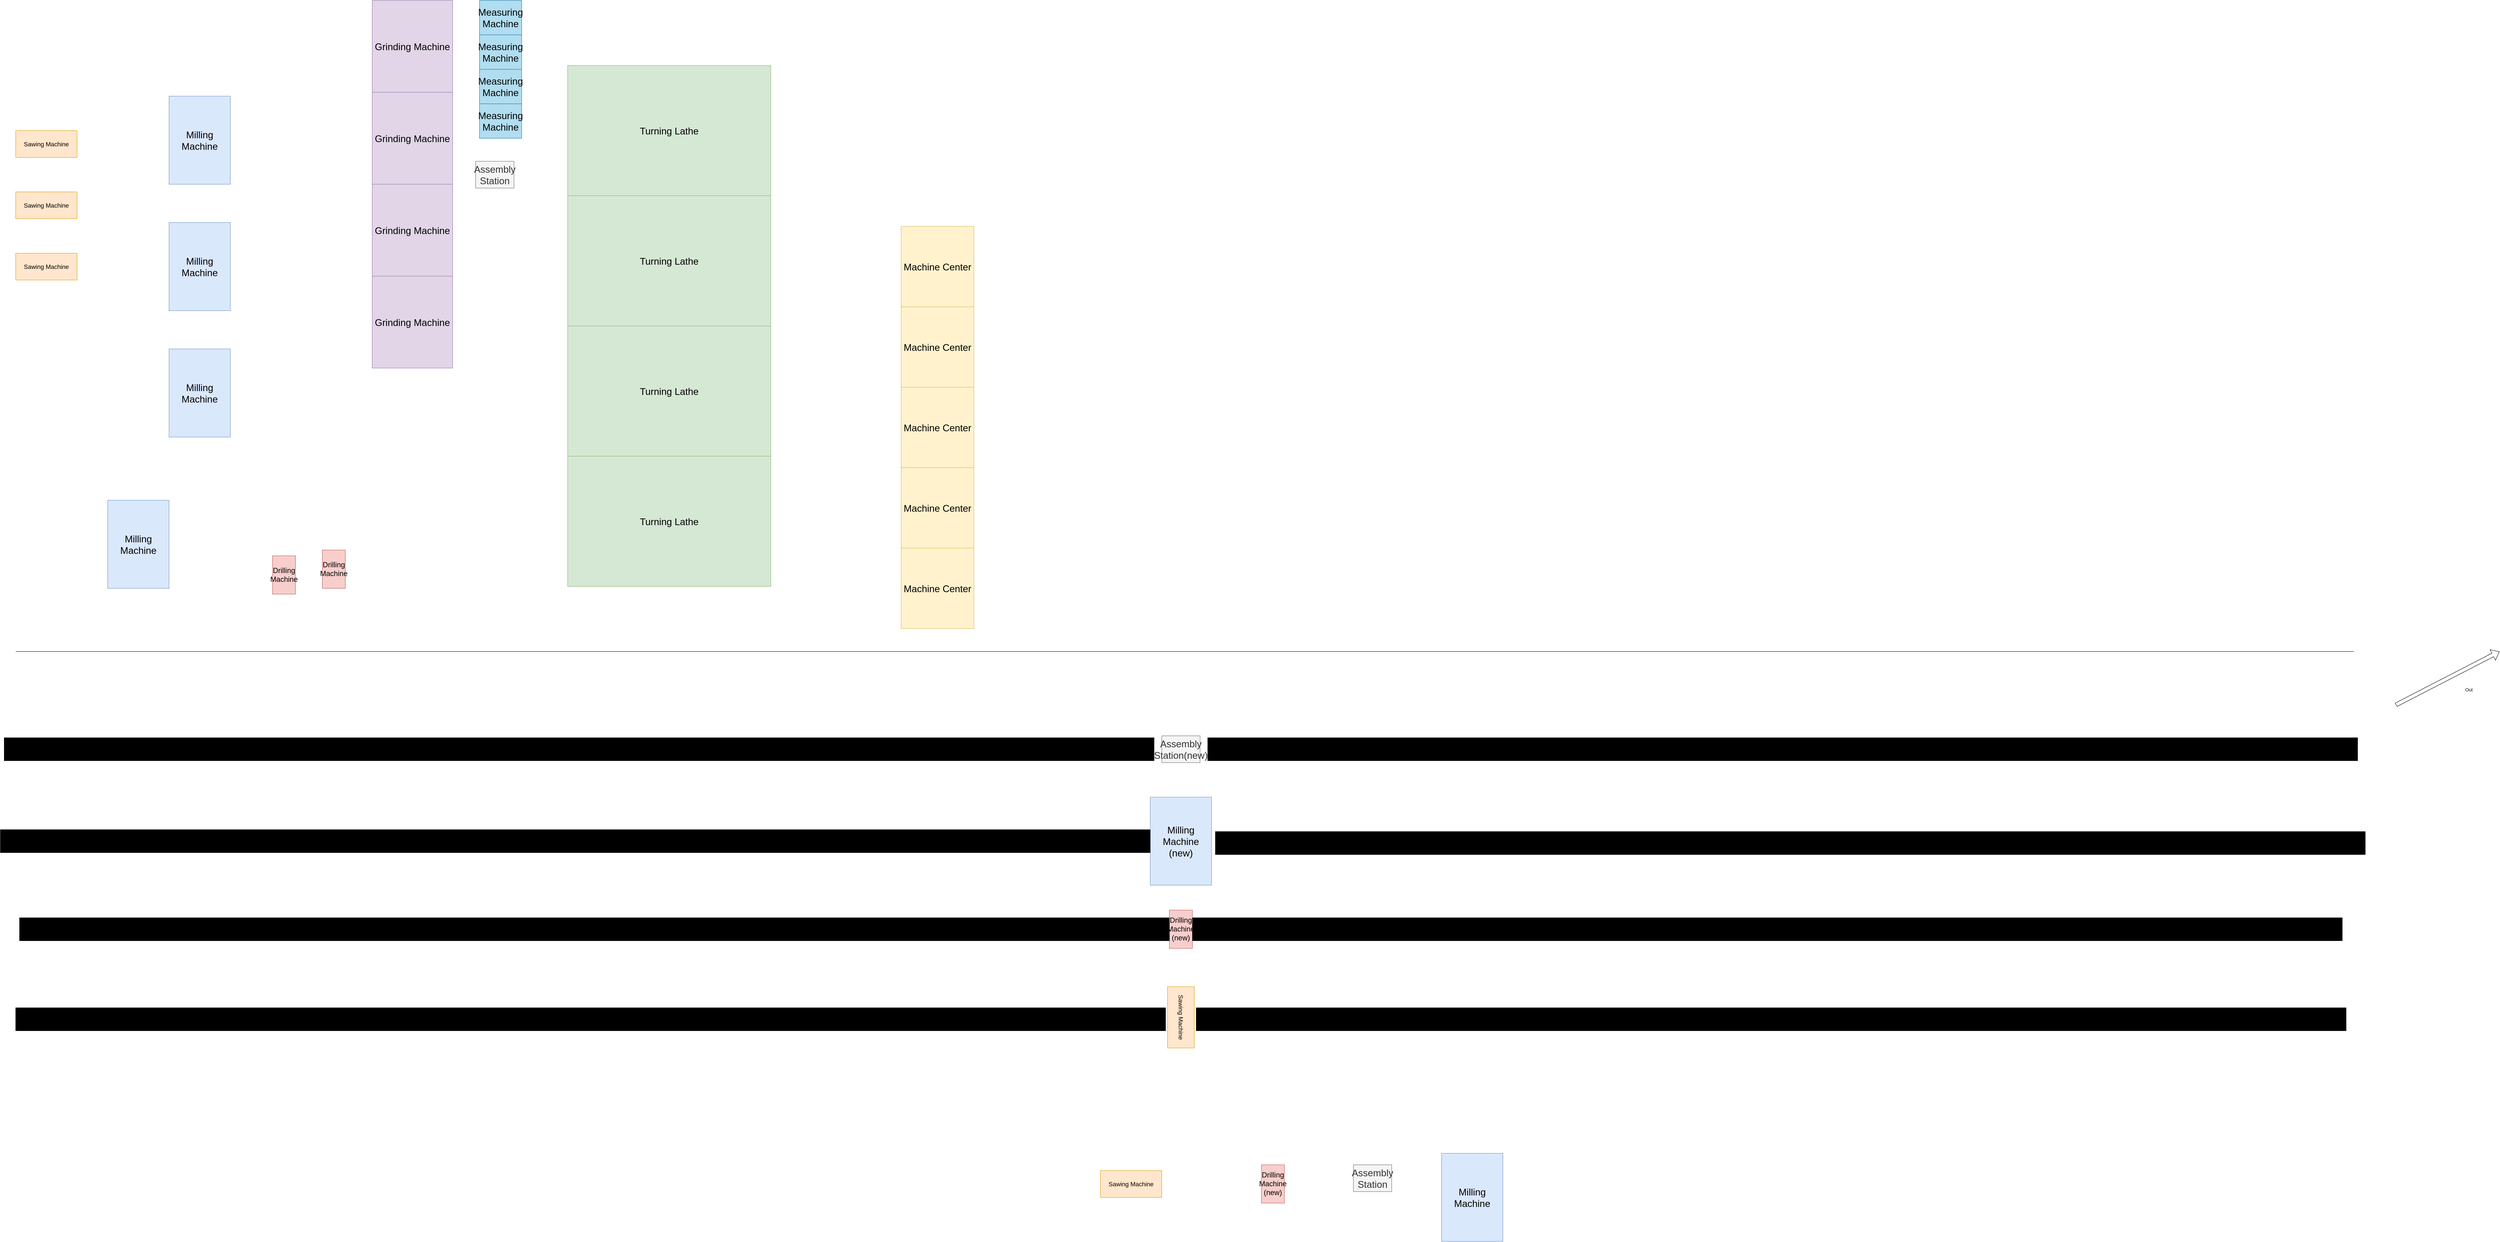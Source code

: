 <mxfile version="16.5.1" type="device"><diagram id="JTN6BzIK2RshJ2DAzonw" name="Page-1"><mxGraphModel dx="3460" dy="2137" grid="1" gridSize="10" guides="1" tooltips="1" connect="1" arrows="1" fold="1" page="1" pageScale="1" pageWidth="8000" pageHeight="8000" math="0" shadow="0"><root><mxCell id="0"/><mxCell id="1" parent="0"/><mxCell id="OShiy4fzFpyKFRmYRdYB-1" value="Sawing Machine" style="rounded=0;whiteSpace=wrap;html=1;fillColor=#ffe6cc;strokeColor=#d79b00;fontSize=16;" parent="1" vertex="1"><mxGeometry x="3070" y="3115" width="160" height="70" as="geometry"/></mxCell><mxCell id="OShiy4fzFpyKFRmYRdYB-2" value="Sawing Machine" style="rounded=0;whiteSpace=wrap;html=1;fillColor=#ffe6cc;strokeColor=#d79b00;fontSize=16;rotation=90;" parent="1" vertex="1"><mxGeometry x="3200" y="2680" width="160" height="70" as="geometry"/></mxCell><mxCell id="OShiy4fzFpyKFRmYRdYB-3" value="Sawing Machine" style="rounded=0;whiteSpace=wrap;html=1;fillColor=#ffe6cc;strokeColor=#d79b00;fontSize=16;" parent="1" vertex="1"><mxGeometry x="240" y="720" width="160" height="70" as="geometry"/></mxCell><mxCell id="OShiy4fzFpyKFRmYRdYB-4" value="Sawing Machine" style="rounded=0;whiteSpace=wrap;html=1;fillColor=#ffe6cc;strokeColor=#d79b00;fontSize=16;" parent="1" vertex="1"><mxGeometry x="240" y="560" width="160" height="70" as="geometry"/></mxCell><mxCell id="OShiy4fzFpyKFRmYRdYB-5" value="Sawing Machine" style="rounded=0;whiteSpace=wrap;html=1;fillColor=#ffe6cc;strokeColor=#d79b00;fontSize=16;" parent="1" vertex="1"><mxGeometry x="240" y="400" width="160" height="70" as="geometry"/></mxCell><mxCell id="OShiy4fzFpyKFRmYRdYB-6" value="Turning Lathe" style="rounded=0;whiteSpace=wrap;html=1;fillColor=#d5e8d4;strokeColor=#82b366;fontSize=25;" parent="1" vertex="1"><mxGeometry x="1680" y="230" width="530" height="340" as="geometry"/></mxCell><mxCell id="OShiy4fzFpyKFRmYRdYB-7" value="Turning Lathe" style="rounded=0;whiteSpace=wrap;html=1;fillColor=#d5e8d4;strokeColor=#82b366;fontSize=25;" parent="1" vertex="1"><mxGeometry x="1680" y="1250" width="530" height="340" as="geometry"/></mxCell><mxCell id="OShiy4fzFpyKFRmYRdYB-8" value="Turning Lathe" style="rounded=0;whiteSpace=wrap;html=1;fillColor=#d5e8d4;strokeColor=#82b366;fontSize=25;" parent="1" vertex="1"><mxGeometry x="1680" y="910" width="530" height="340" as="geometry"/></mxCell><mxCell id="OShiy4fzFpyKFRmYRdYB-9" value="Turning Lathe" style="rounded=0;whiteSpace=wrap;html=1;fillColor=#d5e8d4;strokeColor=#82b366;fontSize=25;" parent="1" vertex="1"><mxGeometry x="1680" y="570" width="530" height="340" as="geometry"/></mxCell><mxCell id="OShiy4fzFpyKFRmYRdYB-14" value="&lt;font style=&quot;font-size: 25px&quot;&gt;Milling Machine&lt;/font&gt;" style="rounded=0;whiteSpace=wrap;html=1;fontSize=16;fillColor=#dae8fc;strokeColor=#6c8ebf;" parent="1" vertex="1"><mxGeometry x="640" y="310" width="160" height="230" as="geometry"/></mxCell><mxCell id="OShiy4fzFpyKFRmYRdYB-15" value="Machine Center" style="rounded=0;whiteSpace=wrap;html=1;fontSize=25;fillColor=#fff2cc;strokeColor=#d6b656;" parent="1" vertex="1"><mxGeometry x="2550" y="650" width="190" height="210" as="geometry"/></mxCell><mxCell id="OShiy4fzFpyKFRmYRdYB-16" value="Machine Center" style="rounded=0;whiteSpace=wrap;html=1;fontSize=25;fillColor=#fff2cc;strokeColor=#d6b656;" parent="1" vertex="1"><mxGeometry x="2550" y="860" width="190" height="210" as="geometry"/></mxCell><mxCell id="OShiy4fzFpyKFRmYRdYB-17" value="Machine Center" style="rounded=0;whiteSpace=wrap;html=1;fontSize=25;fillColor=#fff2cc;strokeColor=#d6b656;" parent="1" vertex="1"><mxGeometry x="2550" y="1490" width="190" height="210" as="geometry"/></mxCell><mxCell id="OShiy4fzFpyKFRmYRdYB-18" value="Machine Center" style="rounded=0;whiteSpace=wrap;html=1;fontSize=25;fillColor=#fff2cc;strokeColor=#d6b656;" parent="1" vertex="1"><mxGeometry x="2550" y="1070" width="190" height="210" as="geometry"/></mxCell><mxCell id="OShiy4fzFpyKFRmYRdYB-19" value="Machine Center" style="rounded=0;whiteSpace=wrap;html=1;fontSize=25;fillColor=#fff2cc;strokeColor=#d6b656;" parent="1" vertex="1"><mxGeometry x="2550" y="1280" width="190" height="210" as="geometry"/></mxCell><mxCell id="OShiy4fzFpyKFRmYRdYB-21" value="Drilling Machine (new)" style="rounded=0;whiteSpace=wrap;html=1;fontSize=19;fillColor=#f8cecc;strokeColor=#b85450;" parent="1" vertex="1"><mxGeometry x="3490" y="3100" width="60" height="100" as="geometry"/></mxCell><mxCell id="OShiy4fzFpyKFRmYRdYB-22" value="Drilling Machine (new)" style="rounded=0;whiteSpace=wrap;html=1;fontSize=19;fillColor=#f8cecc;strokeColor=#b85450;" parent="1" vertex="1"><mxGeometry x="3250" y="2435" width="60" height="100" as="geometry"/></mxCell><mxCell id="OShiy4fzFpyKFRmYRdYB-23" value="Grinding Machine" style="rounded=0;whiteSpace=wrap;html=1;fontSize=25;fillColor=#e1d5e7;strokeColor=#9673a6;" parent="1" vertex="1"><mxGeometry x="1170" y="780" width="210" height="240" as="geometry"/></mxCell><mxCell id="OShiy4fzFpyKFRmYRdYB-24" value="&lt;font style=&quot;font-size: 25px&quot;&gt;Milling Machine&lt;/font&gt;" style="rounded=0;whiteSpace=wrap;html=1;fontSize=16;fillColor=#dae8fc;strokeColor=#6c8ebf;" parent="1" vertex="1"><mxGeometry x="640" y="640" width="160" height="230" as="geometry"/></mxCell><mxCell id="OShiy4fzFpyKFRmYRdYB-25" value="&lt;font style=&quot;font-size: 25px&quot;&gt;Milling Machine&lt;/font&gt;" style="rounded=0;whiteSpace=wrap;html=1;fontSize=16;fillColor=#dae8fc;strokeColor=#6c8ebf;" parent="1" vertex="1"><mxGeometry x="3960" y="3070" width="160" height="230" as="geometry"/></mxCell><mxCell id="OShiy4fzFpyKFRmYRdYB-26" value="&lt;font style=&quot;font-size: 25px&quot;&gt;Milling Machine&lt;/font&gt;" style="rounded=0;whiteSpace=wrap;html=1;fontSize=16;fillColor=#dae8fc;strokeColor=#6c8ebf;" parent="1" vertex="1"><mxGeometry x="480" y="1365" width="160" height="230" as="geometry"/></mxCell><mxCell id="OShiy4fzFpyKFRmYRdYB-27" value="&lt;font style=&quot;font-size: 25px&quot;&gt;Milling Machine&lt;/font&gt;" style="rounded=0;whiteSpace=wrap;html=1;fontSize=16;fillColor=#dae8fc;strokeColor=#6c8ebf;" parent="1" vertex="1"><mxGeometry x="640" y="970" width="160" height="230" as="geometry"/></mxCell><mxCell id="OShiy4fzFpyKFRmYRdYB-28" value="Grinding Machine" style="rounded=0;whiteSpace=wrap;html=1;fontSize=25;fillColor=#e1d5e7;strokeColor=#9673a6;" parent="1" vertex="1"><mxGeometry x="1170" y="540" width="210" height="240" as="geometry"/></mxCell><mxCell id="OShiy4fzFpyKFRmYRdYB-29" value="Grinding Machine" style="rounded=0;whiteSpace=wrap;html=1;fontSize=25;fillColor=#e1d5e7;strokeColor=#9673a6;" parent="1" vertex="1"><mxGeometry x="1170" y="300" width="210" height="240" as="geometry"/></mxCell><mxCell id="OShiy4fzFpyKFRmYRdYB-30" value="Grinding Machine" style="rounded=0;whiteSpace=wrap;html=1;fontSize=25;fillColor=#e1d5e7;strokeColor=#9673a6;" parent="1" vertex="1"><mxGeometry x="1170" y="60" width="210" height="240" as="geometry"/></mxCell><mxCell id="OShiy4fzFpyKFRmYRdYB-31" value="Assembly Station" style="rounded=0;whiteSpace=wrap;html=1;fontSize=25;fillColor=#f5f5f5;strokeColor=#666666;fontColor=#333333;" parent="1" vertex="1"><mxGeometry x="3730" y="3100" width="100" height="70" as="geometry"/></mxCell><mxCell id="OShiy4fzFpyKFRmYRdYB-32" value="Measuring Machine" style="rounded=0;whiteSpace=wrap;html=1;fontSize=25;fillColor=#b1ddf0;strokeColor=#10739e;" parent="1" vertex="1"><mxGeometry x="1450" y="330" width="110" height="90" as="geometry"/></mxCell><mxCell id="OShiy4fzFpyKFRmYRdYB-33" value="Measuring Machine" style="rounded=0;whiteSpace=wrap;html=1;fontSize=25;fillColor=#b1ddf0;strokeColor=#10739e;" parent="1" vertex="1"><mxGeometry x="1450" y="240" width="110" height="90" as="geometry"/></mxCell><mxCell id="OShiy4fzFpyKFRmYRdYB-34" value="Measuring Machine" style="rounded=0;whiteSpace=wrap;html=1;fontSize=25;fillColor=#b1ddf0;strokeColor=#10739e;" parent="1" vertex="1"><mxGeometry x="1450" y="150" width="110" height="90" as="geometry"/></mxCell><mxCell id="OShiy4fzFpyKFRmYRdYB-35" value="Measuring Machine" style="rounded=0;whiteSpace=wrap;html=1;fontSize=25;fillColor=#b1ddf0;strokeColor=#10739e;" parent="1" vertex="1"><mxGeometry x="1450" y="60" width="110" height="90" as="geometry"/></mxCell><mxCell id="OShiy4fzFpyKFRmYRdYB-36" value="Assembly Station" style="rounded=0;whiteSpace=wrap;html=1;fontSize=25;fillColor=#f5f5f5;strokeColor=#666666;fontColor=#333333;" parent="1" vertex="1"><mxGeometry x="1440" y="480" width="100" height="70" as="geometry"/></mxCell><mxCell id="mXj4CePUWzcNlQ74yEz7-1" value="" style="endArrow=none;html=1;rounded=0;" edge="1" parent="1"><mxGeometry width="50" height="50" relative="1" as="geometry"><mxPoint x="240" y="1760" as="sourcePoint"/><mxPoint x="6340" y="1760" as="targetPoint"/></mxGeometry></mxCell><mxCell id="mXj4CePUWzcNlQ74yEz7-2" value="&lt;font style=&quot;font-size: 25px&quot;&gt;Milling Machine (new)&lt;/font&gt;" style="rounded=0;whiteSpace=wrap;html=1;fontSize=16;fillColor=#dae8fc;strokeColor=#6c8ebf;" vertex="1" parent="1"><mxGeometry x="3200" y="2140" width="160" height="230" as="geometry"/></mxCell><mxCell id="mXj4CePUWzcNlQ74yEz7-3" value="Assembly Station(new)" style="rounded=0;whiteSpace=wrap;html=1;fontSize=25;fillColor=#f5f5f5;strokeColor=#666666;fontColor=#333333;" vertex="1" parent="1"><mxGeometry x="3230" y="1980" width="100" height="70" as="geometry"/></mxCell><mxCell id="mXj4CePUWzcNlQ74yEz7-4" value="Drilling Machine" style="rounded=0;whiteSpace=wrap;html=1;fontSize=19;fillColor=#f8cecc;strokeColor=#b85450;" vertex="1" parent="1"><mxGeometry x="1040" y="1495" width="60" height="100" as="geometry"/></mxCell><mxCell id="mXj4CePUWzcNlQ74yEz7-5" value="Drilling Machine" style="rounded=0;whiteSpace=wrap;html=1;fontSize=19;fillColor=#f8cecc;strokeColor=#b85450;" vertex="1" parent="1"><mxGeometry x="910" y="1510" width="60" height="100" as="geometry"/></mxCell><mxCell id="mXj4CePUWzcNlQ74yEz7-17" value="" style="rounded=0;whiteSpace=wrap;html=1;fillColor=#000000;" vertex="1" parent="1"><mxGeometry x="250" y="2455" width="3000" height="60" as="geometry"/></mxCell><mxCell id="mXj4CePUWzcNlQ74yEz7-18" value="" style="rounded=0;whiteSpace=wrap;html=1;fillColor=#000000;" vertex="1" parent="1"><mxGeometry x="240" y="2690" width="3000" height="60" as="geometry"/></mxCell><mxCell id="mXj4CePUWzcNlQ74yEz7-25" value="" style="rounded=0;whiteSpace=wrap;html=1;fillColor=#000000;" vertex="1" parent="1"><mxGeometry x="200" y="2225" width="3000" height="60" as="geometry"/></mxCell><mxCell id="mXj4CePUWzcNlQ74yEz7-26" value="" style="rounded=0;whiteSpace=wrap;html=1;fillColor=#000000;" vertex="1" parent="1"><mxGeometry x="210" y="1985" width="3000" height="60" as="geometry"/></mxCell><mxCell id="mXj4CePUWzcNlQ74yEz7-28" value="" style="rounded=0;whiteSpace=wrap;html=1;fillColor=#000000;" vertex="1" parent="1"><mxGeometry x="3310" y="2455" width="3000" height="60" as="geometry"/></mxCell><mxCell id="mXj4CePUWzcNlQ74yEz7-29" value="" style="rounded=0;whiteSpace=wrap;html=1;fillColor=#000000;" vertex="1" parent="1"><mxGeometry x="3320" y="2690" width="3000" height="60" as="geometry"/></mxCell><mxCell id="mXj4CePUWzcNlQ74yEz7-30" value="" style="rounded=0;whiteSpace=wrap;html=1;fillColor=#000000;" vertex="1" parent="1"><mxGeometry x="3350" y="1985" width="3000" height="60" as="geometry"/></mxCell><mxCell id="mXj4CePUWzcNlQ74yEz7-31" value="" style="rounded=0;whiteSpace=wrap;html=1;fillColor=#000000;" vertex="1" parent="1"><mxGeometry x="3370" y="2230" width="3000" height="60" as="geometry"/></mxCell><mxCell id="mXj4CePUWzcNlQ74yEz7-33" value="" style="shape=flexArrow;endArrow=classic;html=1;rounded=0;" edge="1" parent="1"><mxGeometry width="50" height="50" relative="1" as="geometry"><mxPoint x="6450" y="1899.23" as="sourcePoint"/><mxPoint x="6720" y="1759.999" as="targetPoint"/></mxGeometry></mxCell><mxCell id="mXj4CePUWzcNlQ74yEz7-34" value="Out" style="text;html=1;align=center;verticalAlign=middle;resizable=0;points=[];autosize=1;strokeColor=none;fillColor=none;" vertex="1" parent="1"><mxGeometry x="6625" y="1850" width="30" height="20" as="geometry"/></mxCell></root></mxGraphModel></diagram></mxfile>